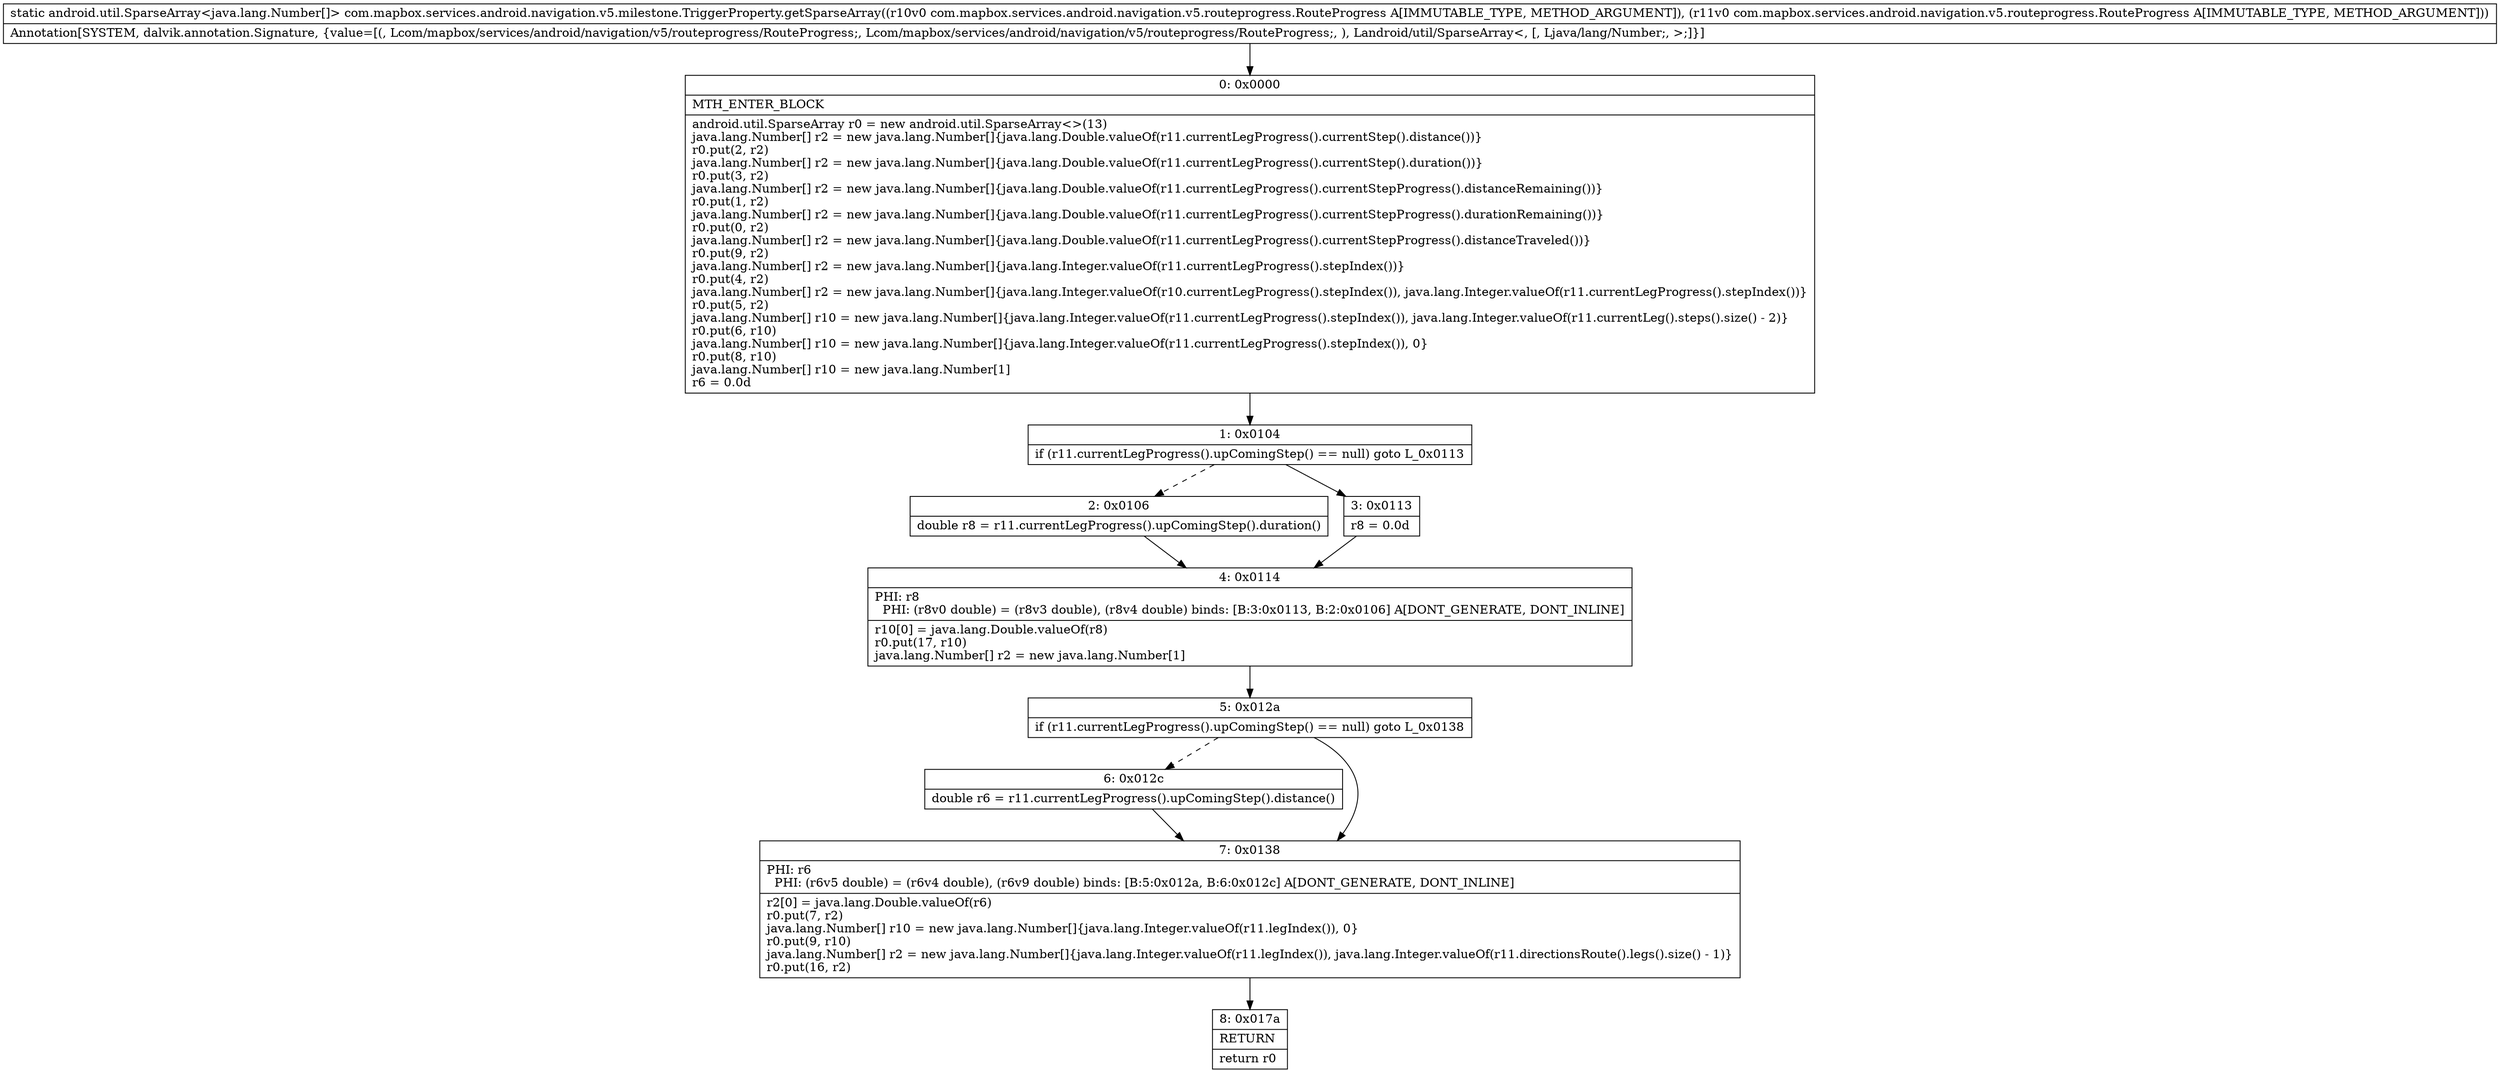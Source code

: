 digraph "CFG forcom.mapbox.services.android.navigation.v5.milestone.TriggerProperty.getSparseArray(Lcom\/mapbox\/services\/android\/navigation\/v5\/routeprogress\/RouteProgress;Lcom\/mapbox\/services\/android\/navigation\/v5\/routeprogress\/RouteProgress;)Landroid\/util\/SparseArray;" {
Node_0 [shape=record,label="{0\:\ 0x0000|MTH_ENTER_BLOCK\l|android.util.SparseArray r0 = new android.util.SparseArray\<\>(13)\ljava.lang.Number[] r2 = new java.lang.Number[]\{java.lang.Double.valueOf(r11.currentLegProgress().currentStep().distance())\}\lr0.put(2, r2)\ljava.lang.Number[] r2 = new java.lang.Number[]\{java.lang.Double.valueOf(r11.currentLegProgress().currentStep().duration())\}\lr0.put(3, r2)\ljava.lang.Number[] r2 = new java.lang.Number[]\{java.lang.Double.valueOf(r11.currentLegProgress().currentStepProgress().distanceRemaining())\}\lr0.put(1, r2)\ljava.lang.Number[] r2 = new java.lang.Number[]\{java.lang.Double.valueOf(r11.currentLegProgress().currentStepProgress().durationRemaining())\}\lr0.put(0, r2)\ljava.lang.Number[] r2 = new java.lang.Number[]\{java.lang.Double.valueOf(r11.currentLegProgress().currentStepProgress().distanceTraveled())\}\lr0.put(9, r2)\ljava.lang.Number[] r2 = new java.lang.Number[]\{java.lang.Integer.valueOf(r11.currentLegProgress().stepIndex())\}\lr0.put(4, r2)\ljava.lang.Number[] r2 = new java.lang.Number[]\{java.lang.Integer.valueOf(r10.currentLegProgress().stepIndex()), java.lang.Integer.valueOf(r11.currentLegProgress().stepIndex())\}\lr0.put(5, r2)\ljava.lang.Number[] r10 = new java.lang.Number[]\{java.lang.Integer.valueOf(r11.currentLegProgress().stepIndex()), java.lang.Integer.valueOf(r11.currentLeg().steps().size() \- 2)\}\lr0.put(6, r10)\ljava.lang.Number[] r10 = new java.lang.Number[]\{java.lang.Integer.valueOf(r11.currentLegProgress().stepIndex()), 0\}\lr0.put(8, r10)\ljava.lang.Number[] r10 = new java.lang.Number[1]\lr6 = 0.0d\l}"];
Node_1 [shape=record,label="{1\:\ 0x0104|if (r11.currentLegProgress().upComingStep() == null) goto L_0x0113\l}"];
Node_2 [shape=record,label="{2\:\ 0x0106|double r8 = r11.currentLegProgress().upComingStep().duration()\l}"];
Node_3 [shape=record,label="{3\:\ 0x0113|r8 = 0.0d\l}"];
Node_4 [shape=record,label="{4\:\ 0x0114|PHI: r8 \l  PHI: (r8v0 double) = (r8v3 double), (r8v4 double) binds: [B:3:0x0113, B:2:0x0106] A[DONT_GENERATE, DONT_INLINE]\l|r10[0] = java.lang.Double.valueOf(r8)\lr0.put(17, r10)\ljava.lang.Number[] r2 = new java.lang.Number[1]\l}"];
Node_5 [shape=record,label="{5\:\ 0x012a|if (r11.currentLegProgress().upComingStep() == null) goto L_0x0138\l}"];
Node_6 [shape=record,label="{6\:\ 0x012c|double r6 = r11.currentLegProgress().upComingStep().distance()\l}"];
Node_7 [shape=record,label="{7\:\ 0x0138|PHI: r6 \l  PHI: (r6v5 double) = (r6v4 double), (r6v9 double) binds: [B:5:0x012a, B:6:0x012c] A[DONT_GENERATE, DONT_INLINE]\l|r2[0] = java.lang.Double.valueOf(r6)\lr0.put(7, r2)\ljava.lang.Number[] r10 = new java.lang.Number[]\{java.lang.Integer.valueOf(r11.legIndex()), 0\}\lr0.put(9, r10)\ljava.lang.Number[] r2 = new java.lang.Number[]\{java.lang.Integer.valueOf(r11.legIndex()), java.lang.Integer.valueOf(r11.directionsRoute().legs().size() \- 1)\}\lr0.put(16, r2)\l}"];
Node_8 [shape=record,label="{8\:\ 0x017a|RETURN\l|return r0\l}"];
MethodNode[shape=record,label="{static android.util.SparseArray\<java.lang.Number[]\> com.mapbox.services.android.navigation.v5.milestone.TriggerProperty.getSparseArray((r10v0 com.mapbox.services.android.navigation.v5.routeprogress.RouteProgress A[IMMUTABLE_TYPE, METHOD_ARGUMENT]), (r11v0 com.mapbox.services.android.navigation.v5.routeprogress.RouteProgress A[IMMUTABLE_TYPE, METHOD_ARGUMENT]))  | Annotation[SYSTEM, dalvik.annotation.Signature, \{value=[(, Lcom\/mapbox\/services\/android\/navigation\/v5\/routeprogress\/RouteProgress;, Lcom\/mapbox\/services\/android\/navigation\/v5\/routeprogress\/RouteProgress;, ), Landroid\/util\/SparseArray\<, [, Ljava\/lang\/Number;, \>;]\}]\l}"];
MethodNode -> Node_0;
Node_0 -> Node_1;
Node_1 -> Node_2[style=dashed];
Node_1 -> Node_3;
Node_2 -> Node_4;
Node_3 -> Node_4;
Node_4 -> Node_5;
Node_5 -> Node_6[style=dashed];
Node_5 -> Node_7;
Node_6 -> Node_7;
Node_7 -> Node_8;
}

